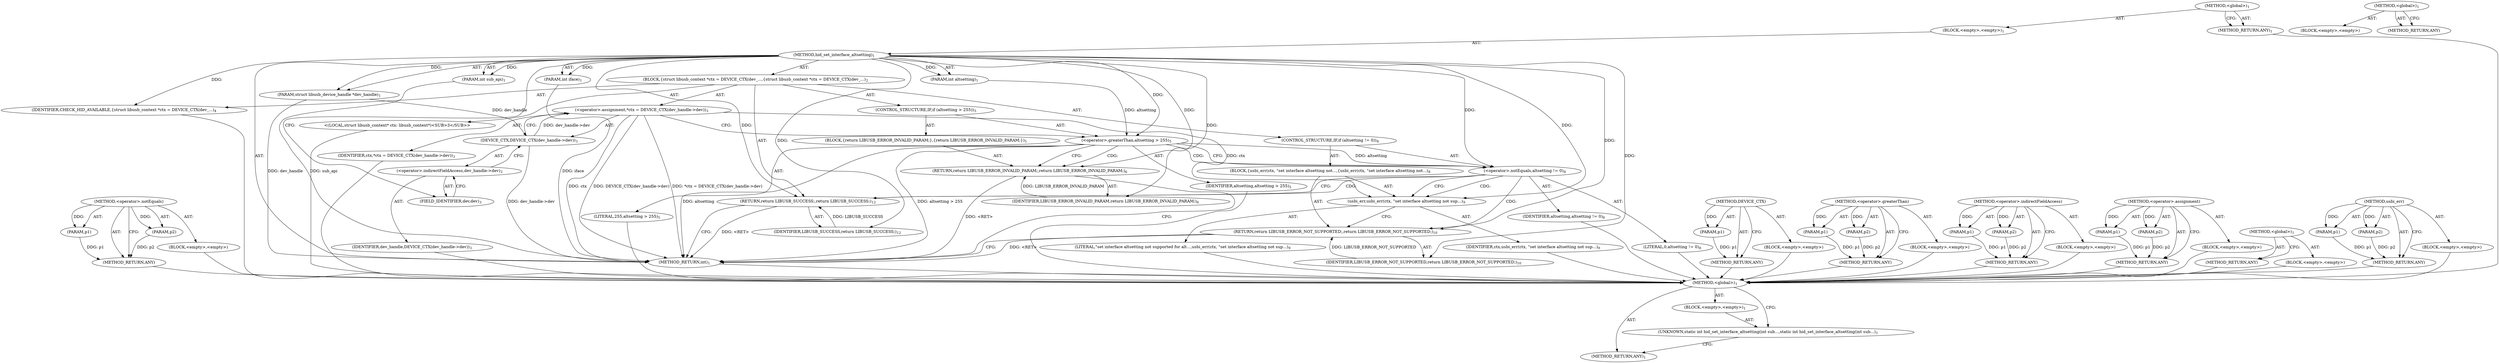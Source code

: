 digraph "&lt;global&gt;" {
vulnerable_83 [label=<(METHOD,&lt;operator&gt;.notEquals)>];
vulnerable_84 [label=<(PARAM,p1)>];
vulnerable_85 [label=<(PARAM,p2)>];
vulnerable_86 [label=<(BLOCK,&lt;empty&gt;,&lt;empty&gt;)>];
vulnerable_87 [label=<(METHOD_RETURN,ANY)>];
vulnerable_6 [label=<(METHOD,&lt;global&gt;)<SUB>1</SUB>>];
vulnerable_7 [label=<(BLOCK,&lt;empty&gt;,&lt;empty&gt;)<SUB>1</SUB>>];
vulnerable_8 [label=<(METHOD,hid_set_interface_altsetting)<SUB>1</SUB>>];
vulnerable_9 [label=<(PARAM,int sub_api)<SUB>1</SUB>>];
vulnerable_10 [label=<(PARAM,struct libusb_device_handle *dev_handle)<SUB>1</SUB>>];
vulnerable_11 [label=<(PARAM,int iface)<SUB>1</SUB>>];
vulnerable_12 [label=<(PARAM,int altsetting)<SUB>1</SUB>>];
vulnerable_13 [label=<(BLOCK,{
	struct libusb_context *ctx = DEVICE_CTX(dev_...,{
	struct libusb_context *ctx = DEVICE_CTX(dev_...)<SUB>2</SUB>>];
vulnerable_14 [label="<(LOCAL,struct libusb_context* ctx: libusb_context*)<SUB>3</SUB>>"];
vulnerable_15 [label=<(&lt;operator&gt;.assignment,*ctx = DEVICE_CTX(dev_handle-&gt;dev))<SUB>3</SUB>>];
vulnerable_16 [label=<(IDENTIFIER,ctx,*ctx = DEVICE_CTX(dev_handle-&gt;dev))<SUB>3</SUB>>];
vulnerable_17 [label=<(DEVICE_CTX,DEVICE_CTX(dev_handle-&gt;dev))<SUB>3</SUB>>];
vulnerable_18 [label=<(&lt;operator&gt;.indirectFieldAccess,dev_handle-&gt;dev)<SUB>3</SUB>>];
vulnerable_19 [label=<(IDENTIFIER,dev_handle,DEVICE_CTX(dev_handle-&gt;dev))<SUB>3</SUB>>];
vulnerable_20 [label=<(FIELD_IDENTIFIER,dev,dev)<SUB>3</SUB>>];
vulnerable_21 [label=<(IDENTIFIER,CHECK_HID_AVAILABLE,{
	struct libusb_context *ctx = DEVICE_CTX(dev_...)<SUB>4</SUB>>];
vulnerable_22 [label=<(CONTROL_STRUCTURE,IF,if (altsetting &gt; 255))<SUB>5</SUB>>];
vulnerable_23 [label=<(&lt;operator&gt;.greaterThan,altsetting &gt; 255)<SUB>5</SUB>>];
vulnerable_24 [label=<(IDENTIFIER,altsetting,altsetting &gt; 255)<SUB>5</SUB>>];
vulnerable_25 [label=<(LITERAL,255,altsetting &gt; 255)<SUB>5</SUB>>];
vulnerable_26 [label=<(BLOCK,{
		return LIBUSB_ERROR_INVALID_PARAM;
	},{
		return LIBUSB_ERROR_INVALID_PARAM;
	})<SUB>5</SUB>>];
vulnerable_27 [label=<(RETURN,return LIBUSB_ERROR_INVALID_PARAM;,return LIBUSB_ERROR_INVALID_PARAM;)<SUB>6</SUB>>];
vulnerable_28 [label=<(IDENTIFIER,LIBUSB_ERROR_INVALID_PARAM,return LIBUSB_ERROR_INVALID_PARAM;)<SUB>6</SUB>>];
vulnerable_29 [label=<(CONTROL_STRUCTURE,IF,if (altsetting != 0))<SUB>8</SUB>>];
vulnerable_30 [label=<(&lt;operator&gt;.notEquals,altsetting != 0)<SUB>8</SUB>>];
vulnerable_31 [label=<(IDENTIFIER,altsetting,altsetting != 0)<SUB>8</SUB>>];
vulnerable_32 [label=<(LITERAL,0,altsetting != 0)<SUB>8</SUB>>];
vulnerable_33 [label=<(BLOCK,{
		usbi_err(ctx, &quot;set interface altsetting not...,{
		usbi_err(ctx, &quot;set interface altsetting not...)<SUB>8</SUB>>];
vulnerable_34 [label=<(usbi_err,usbi_err(ctx, &quot;set interface altsetting not sup...)<SUB>9</SUB>>];
vulnerable_35 [label=<(IDENTIFIER,ctx,usbi_err(ctx, &quot;set interface altsetting not sup...)<SUB>9</SUB>>];
vulnerable_36 [label=<(LITERAL,&quot;set interface altsetting not supported for alt...,usbi_err(ctx, &quot;set interface altsetting not sup...)<SUB>9</SUB>>];
vulnerable_37 [label=<(RETURN,return LIBUSB_ERROR_NOT_SUPPORTED;,return LIBUSB_ERROR_NOT_SUPPORTED;)<SUB>10</SUB>>];
vulnerable_38 [label=<(IDENTIFIER,LIBUSB_ERROR_NOT_SUPPORTED,return LIBUSB_ERROR_NOT_SUPPORTED;)<SUB>10</SUB>>];
vulnerable_39 [label=<(RETURN,return LIBUSB_SUCCESS;,return LIBUSB_SUCCESS;)<SUB>12</SUB>>];
vulnerable_40 [label=<(IDENTIFIER,LIBUSB_SUCCESS,return LIBUSB_SUCCESS;)<SUB>12</SUB>>];
vulnerable_41 [label=<(METHOD_RETURN,int)<SUB>1</SUB>>];
vulnerable_43 [label=<(METHOD_RETURN,ANY)<SUB>1</SUB>>];
vulnerable_69 [label=<(METHOD,DEVICE_CTX)>];
vulnerable_70 [label=<(PARAM,p1)>];
vulnerable_71 [label=<(BLOCK,&lt;empty&gt;,&lt;empty&gt;)>];
vulnerable_72 [label=<(METHOD_RETURN,ANY)>];
vulnerable_78 [label=<(METHOD,&lt;operator&gt;.greaterThan)>];
vulnerable_79 [label=<(PARAM,p1)>];
vulnerable_80 [label=<(PARAM,p2)>];
vulnerable_81 [label=<(BLOCK,&lt;empty&gt;,&lt;empty&gt;)>];
vulnerable_82 [label=<(METHOD_RETURN,ANY)>];
vulnerable_73 [label=<(METHOD,&lt;operator&gt;.indirectFieldAccess)>];
vulnerable_74 [label=<(PARAM,p1)>];
vulnerable_75 [label=<(PARAM,p2)>];
vulnerable_76 [label=<(BLOCK,&lt;empty&gt;,&lt;empty&gt;)>];
vulnerable_77 [label=<(METHOD_RETURN,ANY)>];
vulnerable_64 [label=<(METHOD,&lt;operator&gt;.assignment)>];
vulnerable_65 [label=<(PARAM,p1)>];
vulnerable_66 [label=<(PARAM,p2)>];
vulnerable_67 [label=<(BLOCK,&lt;empty&gt;,&lt;empty&gt;)>];
vulnerable_68 [label=<(METHOD_RETURN,ANY)>];
vulnerable_58 [label=<(METHOD,&lt;global&gt;)<SUB>1</SUB>>];
vulnerable_59 [label=<(BLOCK,&lt;empty&gt;,&lt;empty&gt;)>];
vulnerable_60 [label=<(METHOD_RETURN,ANY)>];
vulnerable_88 [label=<(METHOD,usbi_err)>];
vulnerable_89 [label=<(PARAM,p1)>];
vulnerable_90 [label=<(PARAM,p2)>];
vulnerable_91 [label=<(BLOCK,&lt;empty&gt;,&lt;empty&gt;)>];
vulnerable_92 [label=<(METHOD_RETURN,ANY)>];
fixed_6 [label=<(METHOD,&lt;global&gt;)<SUB>1</SUB>>];
fixed_7 [label=<(BLOCK,&lt;empty&gt;,&lt;empty&gt;)<SUB>1</SUB>>];
fixed_8 [label=<(UNKNOWN,static int hid_set_interface_altsetting(int sub...,static int hid_set_interface_altsetting(int sub...)<SUB>1</SUB>>];
fixed_9 [label=<(METHOD_RETURN,ANY)<SUB>1</SUB>>];
fixed_14 [label=<(METHOD,&lt;global&gt;)<SUB>1</SUB>>];
fixed_15 [label=<(BLOCK,&lt;empty&gt;,&lt;empty&gt;)>];
fixed_16 [label=<(METHOD_RETURN,ANY)>];
vulnerable_83 -> vulnerable_84  [key=0, label="AST: "];
vulnerable_83 -> vulnerable_84  [key=1, label="DDG: "];
vulnerable_83 -> vulnerable_86  [key=0, label="AST: "];
vulnerable_83 -> vulnerable_85  [key=0, label="AST: "];
vulnerable_83 -> vulnerable_85  [key=1, label="DDG: "];
vulnerable_83 -> vulnerable_87  [key=0, label="AST: "];
vulnerable_83 -> vulnerable_87  [key=1, label="CFG: "];
vulnerable_84 -> vulnerable_87  [key=0, label="DDG: p1"];
vulnerable_85 -> vulnerable_87  [key=0, label="DDG: p2"];
vulnerable_86 -> fixed_6  [key=0];
vulnerable_87 -> fixed_6  [key=0];
vulnerable_6 -> vulnerable_7  [key=0, label="AST: "];
vulnerable_6 -> vulnerable_43  [key=0, label="AST: "];
vulnerable_6 -> vulnerable_43  [key=1, label="CFG: "];
vulnerable_7 -> vulnerable_8  [key=0, label="AST: "];
vulnerable_8 -> vulnerable_9  [key=0, label="AST: "];
vulnerable_8 -> vulnerable_9  [key=1, label="DDG: "];
vulnerable_8 -> vulnerable_10  [key=0, label="AST: "];
vulnerable_8 -> vulnerable_10  [key=1, label="DDG: "];
vulnerable_8 -> vulnerable_11  [key=0, label="AST: "];
vulnerable_8 -> vulnerable_11  [key=1, label="DDG: "];
vulnerable_8 -> vulnerable_12  [key=0, label="AST: "];
vulnerable_8 -> vulnerable_12  [key=1, label="DDG: "];
vulnerable_8 -> vulnerable_13  [key=0, label="AST: "];
vulnerable_8 -> vulnerable_41  [key=0, label="AST: "];
vulnerable_8 -> vulnerable_20  [key=0, label="CFG: "];
vulnerable_8 -> vulnerable_21  [key=0, label="DDG: "];
vulnerable_8 -> vulnerable_39  [key=0, label="DDG: "];
vulnerable_8 -> vulnerable_40  [key=0, label="DDG: "];
vulnerable_8 -> vulnerable_23  [key=0, label="DDG: "];
vulnerable_8 -> vulnerable_27  [key=0, label="DDG: "];
vulnerable_8 -> vulnerable_30  [key=0, label="DDG: "];
vulnerable_8 -> vulnerable_37  [key=0, label="DDG: "];
vulnerable_8 -> vulnerable_28  [key=0, label="DDG: "];
vulnerable_8 -> vulnerable_34  [key=0, label="DDG: "];
vulnerable_8 -> vulnerable_38  [key=0, label="DDG: "];
vulnerable_9 -> vulnerable_41  [key=0, label="DDG: sub_api"];
vulnerable_10 -> vulnerable_41  [key=0, label="DDG: dev_handle"];
vulnerable_10 -> vulnerable_17  [key=0, label="DDG: dev_handle"];
vulnerable_11 -> vulnerable_41  [key=0, label="DDG: iface"];
vulnerable_12 -> vulnerable_23  [key=0, label="DDG: altsetting"];
vulnerable_13 -> vulnerable_14  [key=0, label="AST: "];
vulnerable_13 -> vulnerable_15  [key=0, label="AST: "];
vulnerable_13 -> vulnerable_21  [key=0, label="AST: "];
vulnerable_13 -> vulnerable_22  [key=0, label="AST: "];
vulnerable_13 -> vulnerable_29  [key=0, label="AST: "];
vulnerable_13 -> vulnerable_39  [key=0, label="AST: "];
vulnerable_14 -> fixed_6  [key=0];
vulnerable_15 -> vulnerable_16  [key=0, label="AST: "];
vulnerable_15 -> vulnerable_17  [key=0, label="AST: "];
vulnerable_15 -> vulnerable_23  [key=0, label="CFG: "];
vulnerable_15 -> vulnerable_41  [key=0, label="DDG: ctx"];
vulnerable_15 -> vulnerable_41  [key=1, label="DDG: DEVICE_CTX(dev_handle-&gt;dev)"];
vulnerable_15 -> vulnerable_41  [key=2, label="DDG: *ctx = DEVICE_CTX(dev_handle-&gt;dev)"];
vulnerable_15 -> vulnerable_34  [key=0, label="DDG: ctx"];
vulnerable_16 -> fixed_6  [key=0];
vulnerable_17 -> vulnerable_18  [key=0, label="AST: "];
vulnerable_17 -> vulnerable_15  [key=0, label="CFG: "];
vulnerable_17 -> vulnerable_15  [key=1, label="DDG: dev_handle-&gt;dev"];
vulnerable_17 -> vulnerable_41  [key=0, label="DDG: dev_handle-&gt;dev"];
vulnerable_18 -> vulnerable_19  [key=0, label="AST: "];
vulnerable_18 -> vulnerable_20  [key=0, label="AST: "];
vulnerable_18 -> vulnerable_17  [key=0, label="CFG: "];
vulnerable_19 -> fixed_6  [key=0];
vulnerable_20 -> vulnerable_18  [key=0, label="CFG: "];
vulnerable_21 -> fixed_6  [key=0];
vulnerable_22 -> vulnerable_23  [key=0, label="AST: "];
vulnerable_22 -> vulnerable_26  [key=0, label="AST: "];
vulnerable_23 -> vulnerable_24  [key=0, label="AST: "];
vulnerable_23 -> vulnerable_25  [key=0, label="AST: "];
vulnerable_23 -> vulnerable_27  [key=0, label="CFG: "];
vulnerable_23 -> vulnerable_27  [key=1, label="CDG: "];
vulnerable_23 -> vulnerable_30  [key=0, label="CFG: "];
vulnerable_23 -> vulnerable_30  [key=1, label="DDG: altsetting"];
vulnerable_23 -> vulnerable_30  [key=2, label="CDG: "];
vulnerable_23 -> vulnerable_41  [key=0, label="DDG: altsetting"];
vulnerable_23 -> vulnerable_41  [key=1, label="DDG: altsetting &gt; 255"];
vulnerable_24 -> fixed_6  [key=0];
vulnerable_25 -> fixed_6  [key=0];
vulnerable_26 -> vulnerable_27  [key=0, label="AST: "];
vulnerable_27 -> vulnerable_28  [key=0, label="AST: "];
vulnerable_27 -> vulnerable_41  [key=0, label="CFG: "];
vulnerable_27 -> vulnerable_41  [key=1, label="DDG: &lt;RET&gt;"];
vulnerable_28 -> vulnerable_27  [key=0, label="DDG: LIBUSB_ERROR_INVALID_PARAM"];
vulnerable_29 -> vulnerable_30  [key=0, label="AST: "];
vulnerable_29 -> vulnerable_33  [key=0, label="AST: "];
vulnerable_30 -> vulnerable_31  [key=0, label="AST: "];
vulnerable_30 -> vulnerable_32  [key=0, label="AST: "];
vulnerable_30 -> vulnerable_34  [key=0, label="CFG: "];
vulnerable_30 -> vulnerable_34  [key=1, label="CDG: "];
vulnerable_30 -> vulnerable_39  [key=0, label="CFG: "];
vulnerable_30 -> vulnerable_39  [key=1, label="CDG: "];
vulnerable_30 -> vulnerable_37  [key=0, label="CDG: "];
vulnerable_31 -> fixed_6  [key=0];
vulnerable_32 -> fixed_6  [key=0];
vulnerable_33 -> vulnerable_34  [key=0, label="AST: "];
vulnerable_33 -> vulnerable_37  [key=0, label="AST: "];
vulnerable_34 -> vulnerable_35  [key=0, label="AST: "];
vulnerable_34 -> vulnerable_36  [key=0, label="AST: "];
vulnerable_34 -> vulnerable_37  [key=0, label="CFG: "];
vulnerable_35 -> fixed_6  [key=0];
vulnerable_36 -> fixed_6  [key=0];
vulnerable_37 -> vulnerable_38  [key=0, label="AST: "];
vulnerable_37 -> vulnerable_41  [key=0, label="CFG: "];
vulnerable_37 -> vulnerable_41  [key=1, label="DDG: &lt;RET&gt;"];
vulnerable_38 -> vulnerable_37  [key=0, label="DDG: LIBUSB_ERROR_NOT_SUPPORTED"];
vulnerable_39 -> vulnerable_40  [key=0, label="AST: "];
vulnerable_39 -> vulnerable_41  [key=0, label="CFG: "];
vulnerable_39 -> vulnerable_41  [key=1, label="DDG: &lt;RET&gt;"];
vulnerable_40 -> vulnerable_39  [key=0, label="DDG: LIBUSB_SUCCESS"];
vulnerable_41 -> fixed_6  [key=0];
vulnerable_43 -> fixed_6  [key=0];
vulnerable_69 -> vulnerable_70  [key=0, label="AST: "];
vulnerable_69 -> vulnerable_70  [key=1, label="DDG: "];
vulnerable_69 -> vulnerable_71  [key=0, label="AST: "];
vulnerable_69 -> vulnerable_72  [key=0, label="AST: "];
vulnerable_69 -> vulnerable_72  [key=1, label="CFG: "];
vulnerable_70 -> vulnerable_72  [key=0, label="DDG: p1"];
vulnerable_71 -> fixed_6  [key=0];
vulnerable_72 -> fixed_6  [key=0];
vulnerable_78 -> vulnerable_79  [key=0, label="AST: "];
vulnerable_78 -> vulnerable_79  [key=1, label="DDG: "];
vulnerable_78 -> vulnerable_81  [key=0, label="AST: "];
vulnerable_78 -> vulnerable_80  [key=0, label="AST: "];
vulnerable_78 -> vulnerable_80  [key=1, label="DDG: "];
vulnerable_78 -> vulnerable_82  [key=0, label="AST: "];
vulnerable_78 -> vulnerable_82  [key=1, label="CFG: "];
vulnerable_79 -> vulnerable_82  [key=0, label="DDG: p1"];
vulnerable_80 -> vulnerable_82  [key=0, label="DDG: p2"];
vulnerable_81 -> fixed_6  [key=0];
vulnerable_82 -> fixed_6  [key=0];
vulnerable_73 -> vulnerable_74  [key=0, label="AST: "];
vulnerable_73 -> vulnerable_74  [key=1, label="DDG: "];
vulnerable_73 -> vulnerable_76  [key=0, label="AST: "];
vulnerable_73 -> vulnerable_75  [key=0, label="AST: "];
vulnerable_73 -> vulnerable_75  [key=1, label="DDG: "];
vulnerable_73 -> vulnerable_77  [key=0, label="AST: "];
vulnerable_73 -> vulnerable_77  [key=1, label="CFG: "];
vulnerable_74 -> vulnerable_77  [key=0, label="DDG: p1"];
vulnerable_75 -> vulnerable_77  [key=0, label="DDG: p2"];
vulnerable_76 -> fixed_6  [key=0];
vulnerable_77 -> fixed_6  [key=0];
vulnerable_64 -> vulnerable_65  [key=0, label="AST: "];
vulnerable_64 -> vulnerable_65  [key=1, label="DDG: "];
vulnerable_64 -> vulnerable_67  [key=0, label="AST: "];
vulnerable_64 -> vulnerable_66  [key=0, label="AST: "];
vulnerable_64 -> vulnerable_66  [key=1, label="DDG: "];
vulnerable_64 -> vulnerable_68  [key=0, label="AST: "];
vulnerable_64 -> vulnerable_68  [key=1, label="CFG: "];
vulnerable_65 -> vulnerable_68  [key=0, label="DDG: p1"];
vulnerable_66 -> vulnerable_68  [key=0, label="DDG: p2"];
vulnerable_67 -> fixed_6  [key=0];
vulnerable_68 -> fixed_6  [key=0];
vulnerable_58 -> vulnerable_59  [key=0, label="AST: "];
vulnerable_58 -> vulnerable_60  [key=0, label="AST: "];
vulnerable_58 -> vulnerable_60  [key=1, label="CFG: "];
vulnerable_59 -> fixed_6  [key=0];
vulnerable_60 -> fixed_6  [key=0];
vulnerable_88 -> vulnerable_89  [key=0, label="AST: "];
vulnerable_88 -> vulnerable_89  [key=1, label="DDG: "];
vulnerable_88 -> vulnerable_91  [key=0, label="AST: "];
vulnerable_88 -> vulnerable_90  [key=0, label="AST: "];
vulnerable_88 -> vulnerable_90  [key=1, label="DDG: "];
vulnerable_88 -> vulnerable_92  [key=0, label="AST: "];
vulnerable_88 -> vulnerable_92  [key=1, label="CFG: "];
vulnerable_89 -> vulnerable_92  [key=0, label="DDG: p1"];
vulnerable_90 -> vulnerable_92  [key=0, label="DDG: p2"];
vulnerable_91 -> fixed_6  [key=0];
vulnerable_92 -> fixed_6  [key=0];
fixed_6 -> fixed_7  [key=0, label="AST: "];
fixed_6 -> fixed_9  [key=0, label="AST: "];
fixed_6 -> fixed_8  [key=0, label="CFG: "];
fixed_7 -> fixed_8  [key=0, label="AST: "];
fixed_8 -> fixed_9  [key=0, label="CFG: "];
fixed_14 -> fixed_15  [key=0, label="AST: "];
fixed_14 -> fixed_16  [key=0, label="AST: "];
fixed_14 -> fixed_16  [key=1, label="CFG: "];
}
